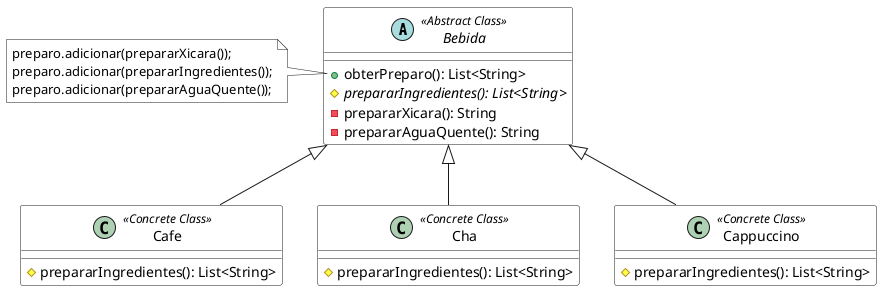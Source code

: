 @startuml
skinparam ClassBackgroundColor white
skinparam NoteBackgroundColor white

abstract class Bebida <<Abstract Class>> {
    + obterPreparo(): List<String>
    # {abstract} prepararIngredientes(): List<String>
    - prepararXicara(): String
    - prepararAguaQuente(): String
}

note left of Bebida::obterPreparo
	preparo.adicionar(prepararXicara());
	preparo.adicionar(prepararIngredientes());
	preparo.adicionar(prepararAguaQuente());
end note

class Cafe <<Concrete Class>> {
    # prepararIngredientes(): List<String>
}

class Cha <<Concrete Class>> {
    # prepararIngredientes(): List<String>
}

class Cappuccino <<Concrete Class>> {
    # prepararIngredientes(): List<String>
}

Bebida <|-- Cafe
Bebida <|-- Cha
Bebida <|-- Cappuccino
@enduml